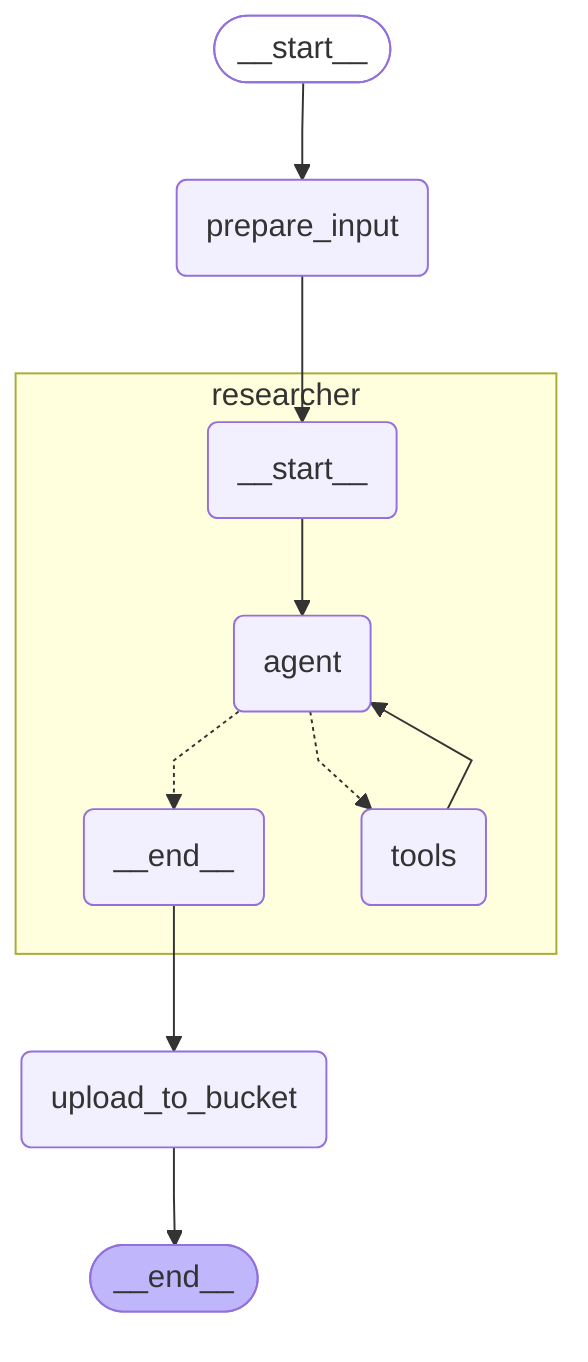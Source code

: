 ---
config:
  flowchart:
    curve: linear
---
graph TD;
	__start__([<p>__start__</p>]):::first
	upload_to_bucket(upload_to_bucket)
	prepare_input(prepare_input)
	__end__([<p>__end__</p>]):::last
	__start__ --> prepare_input;
	prepare_input --> researcher___start__;
	researcher___end__ --> upload_to_bucket;
	upload_to_bucket --> __end__;
	subgraph researcher
	researcher___start__(<p>__start__</p>)
	researcher_agent(agent)
	researcher_tools(tools)
	researcher___end__(<p>__end__</p>)
	researcher___start__ --> researcher_agent;
	researcher_tools --> researcher_agent;
	researcher_agent -.-> researcher_tools;
	researcher_agent -.-> researcher___end__;
	end
	classDef default fill:#f2f0ff,line-height:1.2
	classDef first fill-opacity:0
	classDef last fill:#bfb6fc
